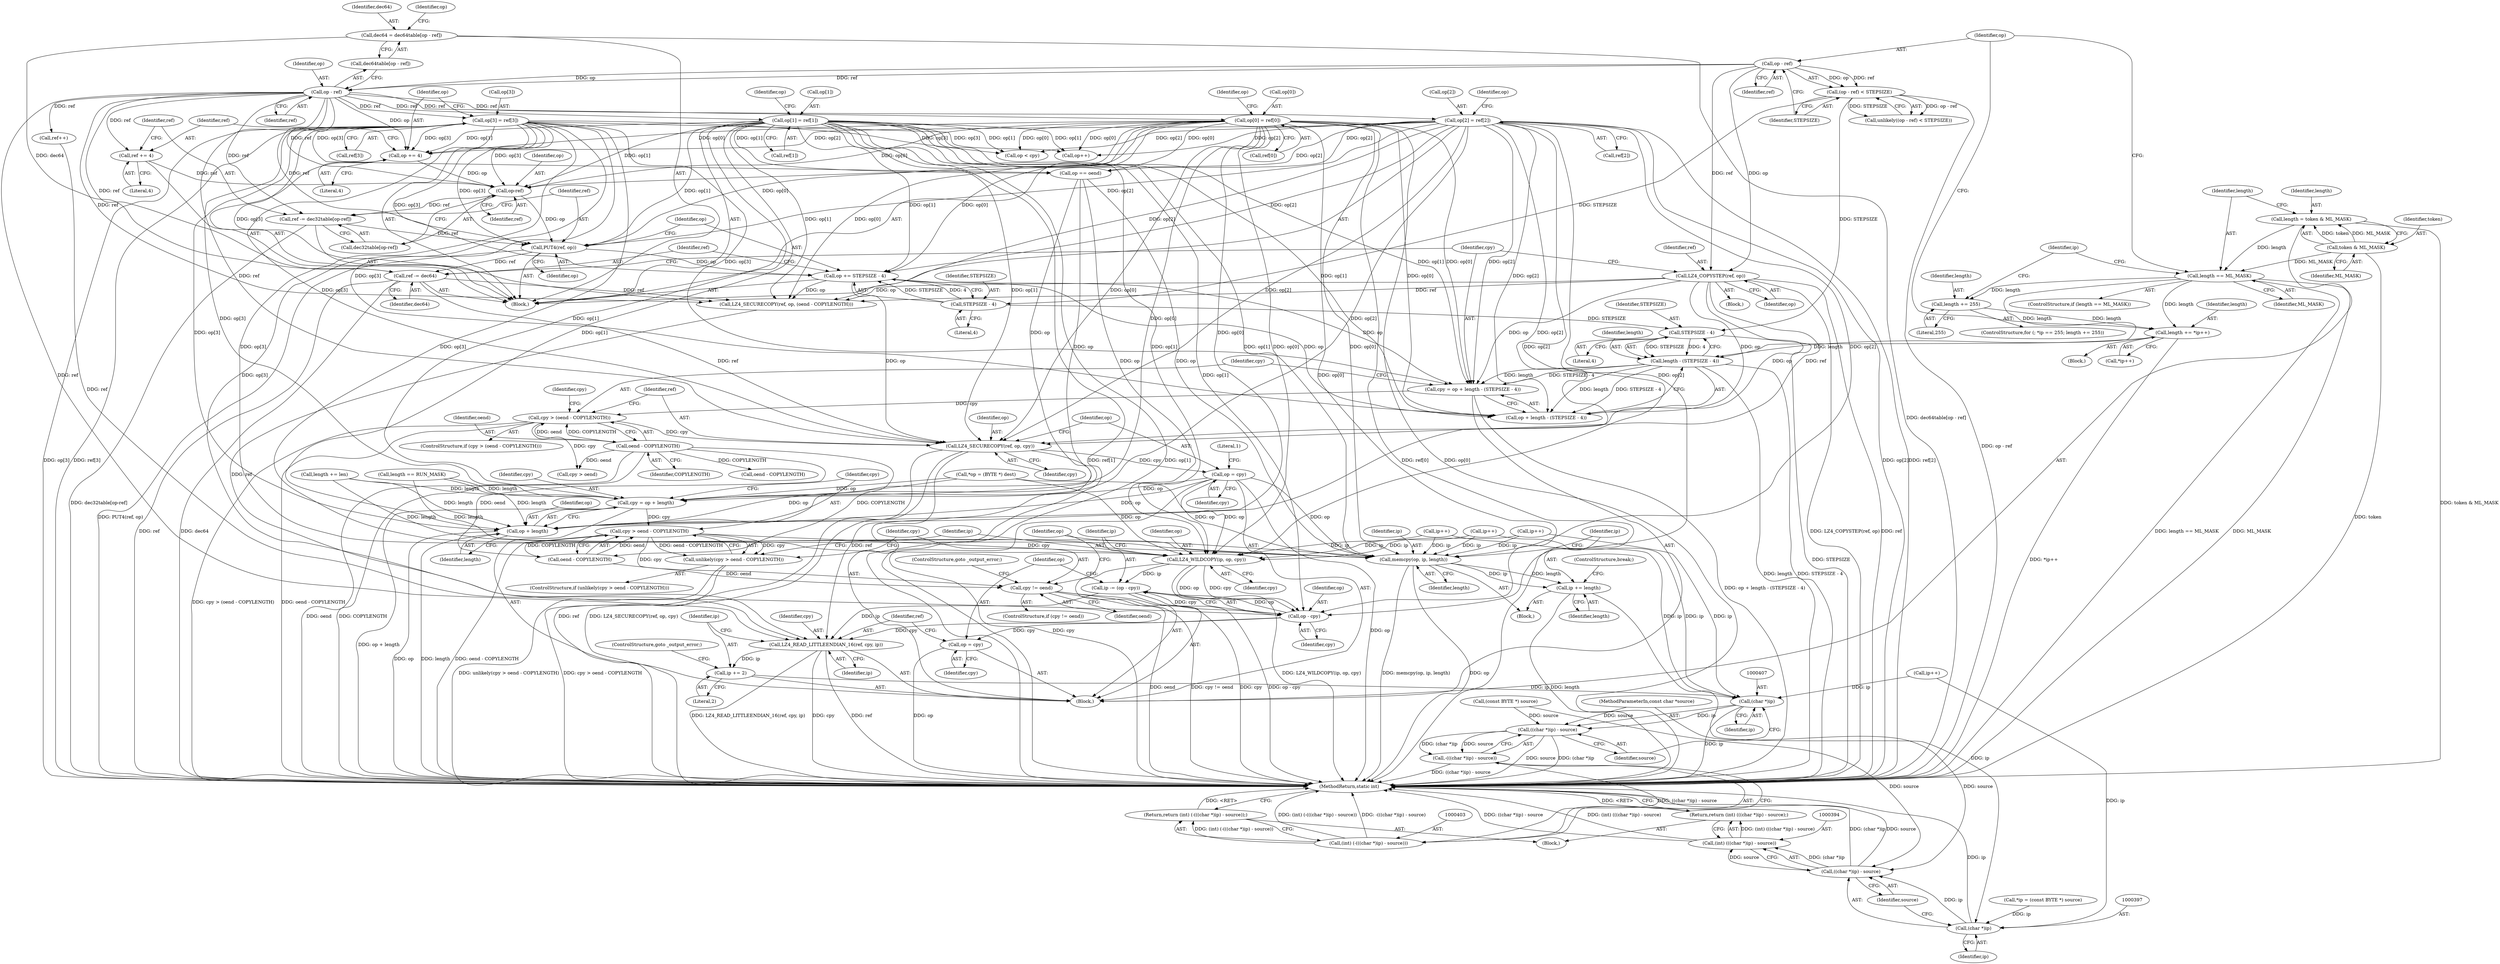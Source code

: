 digraph "0_linux_206204a1162b995e2185275167b22468c00d6b36@pointer" {
"1000385" [label="(Call,LZ4_SECURECOPY(ref, op, cpy))"];
"1000330" [label="(Call,ref -= dec64)"];
"1000274" [label="(Call,dec64 = dec64table[op - ref])"];
"1000322" [label="(Call,PUT4(ref, op))"];
"1000315" [label="(Call,ref -= dec32table[op-ref])"];
"1000319" [label="(Call,op-ref)"];
"1000309" [label="(Call,op += 4)"];
"1000281" [label="(Call,op[0] = ref[0])"];
"1000278" [label="(Call,op - ref)"];
"1000268" [label="(Call,op - ref)"];
"1000295" [label="(Call,op[2] = ref[2])"];
"1000302" [label="(Call,op[3] = ref[3])"];
"1000288" [label="(Call,op[1] = ref[1])"];
"1000312" [label="(Call,ref += 4)"];
"1000335" [label="(Call,LZ4_COPYSTEP(ref, op))"];
"1000325" [label="(Call,op += STEPSIZE - 4)"];
"1000327" [label="(Call,STEPSIZE - 4)"];
"1000267" [label="(Call,(op - ref) < STEPSIZE)"];
"1000348" [label="(Call,cpy > (oend - COPYLENGTH))"];
"1000338" [label="(Call,cpy = op + length - (STEPSIZE - 4))"];
"1000342" [label="(Call,length - (STEPSIZE - 4))"];
"1000260" [label="(Call,length += *ip++)"];
"1000255" [label="(Call,length += 255)"];
"1000246" [label="(Call,length == ML_MASK)"];
"1000240" [label="(Call,length = token & ML_MASK)"];
"1000242" [label="(Call,token & ML_MASK)"];
"1000344" [label="(Call,STEPSIZE - 4)"];
"1000350" [label="(Call,oend - COPYLENGTH)"];
"1000232" [label="(Call,LZ4_READ_LITTLEENDIAN_16(ref, cpy, ip))"];
"1000236" [label="(Call,ip += 2)"];
"1000406" [label="(Call,(char *)ip)"];
"1000405" [label="(Call,((char *)ip) - source)"];
"1000404" [label="(Call,-(((char *)ip) - source))"];
"1000402" [label="(Call,(int) (-(((char *)ip) - source)))"];
"1000401" [label="(Return,return (int) (-(((char *)ip) - source));)"];
"1000389" [label="(Call,op = cpy)"];
"1000194" [label="(Call,cpy = op + length)"];
"1000201" [label="(Call,cpy > oend - COPYLENGTH)"];
"1000200" [label="(Call,unlikely(cpy > oend - COPYLENGTH))"];
"1000208" [label="(Call,cpy != oend)"];
"1000220" [label="(Call,LZ4_WILDCOPY(ip, op, cpy))"];
"1000224" [label="(Call,ip -= (op - cpy))"];
"1000226" [label="(Call,op - cpy)"];
"1000229" [label="(Call,op = cpy)"];
"1000196" [label="(Call,op + length)"];
"1000212" [label="(Call,memcpy(op, ip, length))"];
"1000216" [label="(Call,ip += length)"];
"1000396" [label="(Call,(char *)ip)"];
"1000395" [label="(Call,((char *)ip) - source)"];
"1000393" [label="(Call,(int) (((char *)ip) - source))"];
"1000392" [label="(Return,return (int) (((char *)ip) - source);)"];
"1000195" [label="(Identifier,cpy)"];
"1000227" [label="(Identifier,op)"];
"1000315" [label="(Call,ref -= dec32table[op-ref])"];
"1000316" [label="(Identifier,ref)"];
"1000351" [label="(Identifier,oend)"];
"1000217" [label="(Identifier,ip)"];
"1000387" [label="(Identifier,op)"];
"1000320" [label="(Identifier,op)"];
"1000345" [label="(Identifier,STEPSIZE)"];
"1000328" [label="(Identifier,STEPSIZE)"];
"1000395" [label="(Call,((char *)ip) - source)"];
"1000346" [label="(Literal,4)"];
"1000218" [label="(Identifier,length)"];
"1000317" [label="(Call,dec32table[op-ref])"];
"1000240" [label="(Call,length = token & ML_MASK)"];
"1000219" [label="(ControlStructure,break;)"];
"1000334" [label="(Block,)"];
"1000374" [label="(Call,ref++)"];
"1000410" [label="(MethodReturn,static int)"];
"1000276" [label="(Call,dec64table[op - ref])"];
"1000281" [label="(Call,op[0] = ref[0])"];
"1000272" [label="(Block,)"];
"1000295" [label="(Call,op[2] = ref[2])"];
"1000404" [label="(Call,-(((char *)ip) - source))"];
"1000290" [label="(Identifier,op)"];
"1000248" [label="(Identifier,ML_MASK)"];
"1000329" [label="(Literal,4)"];
"1000386" [label="(Identifier,ref)"];
"1000207" [label="(ControlStructure,if (cpy != oend))"];
"1000392" [label="(Return,return (int) (((char *)ip) - source);)"];
"1000385" [label="(Call,LZ4_SECURECOPY(ref, op, cpy))"];
"1000114" [label="(MethodParameterIn,const char *source)"];
"1000350" [label="(Call,oend - COPYLENGTH)"];
"1000191" [label="(Call,length += len)"];
"1000147" [label="(Block,)"];
"1000167" [label="(Call,ip++)"];
"1000371" [label="(Call,op++)"];
"1000336" [label="(Identifier,ref)"];
"1000321" [label="(Identifier,ref)"];
"1000401" [label="(Return,return (int) (-(((char *)ip) - source));)"];
"1000253" [label="(Identifier,ip)"];
"1000390" [label="(Identifier,op)"];
"1000203" [label="(Call,oend - COPYLENGTH)"];
"1000296" [label="(Call,op[2])"];
"1000236" [label="(Call,ip += 2)"];
"1000342" [label="(Call,length - (STEPSIZE - 4))"];
"1000211" [label="(ControlStructure,goto _output_error;)"];
"1000225" [label="(Identifier,ip)"];
"1000323" [label="(Identifier,ref)"];
"1000366" [label="(Call,op < cpy)"];
"1000200" [label="(Call,unlikely(cpy > oend - COPYLENGTH))"];
"1000299" [label="(Call,ref[2])"];
"1000267" [label="(Call,(op - ref) < STEPSIZE)"];
"1000348" [label="(Call,cpy > (oend - COPYLENGTH))"];
"1000285" [label="(Call,ref[0])"];
"1000288" [label="(Call,op[1] = ref[1])"];
"1000337" [label="(Identifier,op)"];
"1000250" [label="(ControlStructure,for (; *ip == 255; length += 255))"];
"1000326" [label="(Identifier,op)"];
"1000352" [label="(Identifier,COPYLENGTH)"];
"1000232" [label="(Call,LZ4_READ_LITTLEENDIAN_16(ref, cpy, ip))"];
"1000238" [label="(Literal,2)"];
"1000222" [label="(Identifier,op)"];
"1000221" [label="(Identifier,ip)"];
"1000199" [label="(ControlStructure,if (unlikely(cpy > oend - COPYLENGTH)))"];
"1000146" [label="(Literal,1)"];
"1000359" [label="(Call,LZ4_SECURECOPY(ref, op, (oend - COPYLENGTH)))"];
"1000255" [label="(Call,length += 255)"];
"1000121" [label="(Call,(const BYTE *) source)"];
"1000393" [label="(Call,(int) (((char *)ip) - source))"];
"1000194" [label="(Call,cpy = op + length)"];
"1000314" [label="(Literal,4)"];
"1000197" [label="(Identifier,op)"];
"1000344" [label="(Call,STEPSIZE - 4)"];
"1000339" [label="(Identifier,cpy)"];
"1000268" [label="(Call,op - ref)"];
"1000306" [label="(Call,ref[3])"];
"1000274" [label="(Call,dec64 = dec64table[op - ref])"];
"1000280" [label="(Identifier,ref)"];
"1000234" [label="(Identifier,cpy)"];
"1000119" [label="(Call,*ip = (const BYTE *) source)"];
"1000362" [label="(Call,oend - COPYLENGTH)"];
"1000249" [label="(Block,)"];
"1000330" [label="(Call,ref -= dec64)"];
"1000402" [label="(Call,(int) (-(((char *)ip) - source)))"];
"1000325" [label="(Call,op += STEPSIZE - 4)"];
"1000327" [label="(Call,STEPSIZE - 4)"];
"1000322" [label="(Call,PUT4(ref, op))"];
"1000226" [label="(Call,op - cpy)"];
"1000233" [label="(Identifier,ref)"];
"1000206" [label="(Block,)"];
"1000237" [label="(Identifier,ip)"];
"1000389" [label="(Call,op = cpy)"];
"1000159" [label="(Call,length == RUN_MASK)"];
"1000241" [label="(Identifier,length)"];
"1000257" [label="(Literal,255)"];
"1000408" [label="(Identifier,ip)"];
"1000209" [label="(Identifier,cpy)"];
"1000235" [label="(Identifier,ip)"];
"1000262" [label="(Call,*ip++)"];
"1000244" [label="(Identifier,ML_MASK)"];
"1000243" [label="(Identifier,token)"];
"1000335" [label="(Call,LZ4_COPYSTEP(ref, op))"];
"1000356" [label="(Identifier,cpy)"];
"1000215" [label="(Identifier,length)"];
"1000319" [label="(Call,op-ref)"];
"1000231" [label="(Identifier,cpy)"];
"1000198" [label="(Identifier,length)"];
"1000343" [label="(Identifier,length)"];
"1000230" [label="(Identifier,op)"];
"1000338" [label="(Call,cpy = op + length - (STEPSIZE - 4))"];
"1000347" [label="(ControlStructure,if (cpy > (oend - COPYLENGTH)))"];
"1000349" [label="(Identifier,cpy)"];
"1000210" [label="(Identifier,oend)"];
"1000297" [label="(Identifier,op)"];
"1000391" [label="(Identifier,cpy)"];
"1000126" [label="(Call,*op = (BYTE *) dest)"];
"1000279" [label="(Identifier,op)"];
"1000214" [label="(Identifier,ip)"];
"1000312" [label="(Call,ref += 4)"];
"1000331" [label="(Identifier,ref)"];
"1000282" [label="(Call,op[0])"];
"1000220" [label="(Call,LZ4_WILDCOPY(ip, op, cpy))"];
"1000201" [label="(Call,cpy > oend - COPYLENGTH)"];
"1000399" [label="(Identifier,source)"];
"1000269" [label="(Identifier,op)"];
"1000260" [label="(Call,length += *ip++)"];
"1000228" [label="(Identifier,cpy)"];
"1000246" [label="(Call,length == ML_MASK)"];
"1000309" [label="(Call,op += 4)"];
"1000245" [label="(ControlStructure,if (length == ML_MASK))"];
"1000261" [label="(Identifier,length)"];
"1000380" [label="(Call,op == oend)"];
"1000340" [label="(Call,op + length - (STEPSIZE - 4))"];
"1000208" [label="(Call,cpy != oend)"];
"1000275" [label="(Identifier,dec64)"];
"1000256" [label="(Identifier,length)"];
"1000278" [label="(Call,op - ref)"];
"1000117" [label="(Block,)"];
"1000196" [label="(Call,op + length)"];
"1000229" [label="(Call,op = cpy)"];
"1000302" [label="(Call,op[3] = ref[3])"];
"1000216" [label="(Call,ip += length)"];
"1000179" [label="(Call,ip++)"];
"1000409" [label="(Identifier,source)"];
"1000271" [label="(Identifier,STEPSIZE)"];
"1000224" [label="(Call,ip -= (op - cpy))"];
"1000398" [label="(Identifier,ip)"];
"1000311" [label="(Literal,4)"];
"1000270" [label="(Identifier,ref)"];
"1000202" [label="(Identifier,cpy)"];
"1000239" [label="(ControlStructure,goto _output_error;)"];
"1000355" [label="(Call,cpy > oend)"];
"1000406" [label="(Call,(char *)ip)"];
"1000213" [label="(Identifier,op)"];
"1000313" [label="(Identifier,ref)"];
"1000405" [label="(Call,((char *)ip) - source)"];
"1000324" [label="(Identifier,op)"];
"1000151" [label="(Call,ip++)"];
"1000388" [label="(Identifier,cpy)"];
"1000242" [label="(Call,token & ML_MASK)"];
"1000289" [label="(Call,op[1])"];
"1000396" [label="(Call,(char *)ip)"];
"1000212" [label="(Call,memcpy(op, ip, length))"];
"1000292" [label="(Call,ref[1])"];
"1000332" [label="(Identifier,dec64)"];
"1000310" [label="(Identifier,op)"];
"1000303" [label="(Call,op[3])"];
"1000304" [label="(Identifier,op)"];
"1000247" [label="(Identifier,length)"];
"1000283" [label="(Identifier,op)"];
"1000266" [label="(Call,unlikely((op - ref) < STEPSIZE))"];
"1000263" [label="(Call,ip++)"];
"1000223" [label="(Identifier,cpy)"];
"1000385" -> "1000147"  [label="AST: "];
"1000385" -> "1000388"  [label="CFG: "];
"1000386" -> "1000385"  [label="AST: "];
"1000387" -> "1000385"  [label="AST: "];
"1000388" -> "1000385"  [label="AST: "];
"1000390" -> "1000385"  [label="CFG: "];
"1000385" -> "1000410"  [label="DDG: ref"];
"1000385" -> "1000410"  [label="DDG: LZ4_SECURECOPY(ref, op, cpy)"];
"1000385" -> "1000232"  [label="DDG: ref"];
"1000330" -> "1000385"  [label="DDG: ref"];
"1000335" -> "1000385"  [label="DDG: ref"];
"1000335" -> "1000385"  [label="DDG: op"];
"1000278" -> "1000385"  [label="DDG: ref"];
"1000281" -> "1000385"  [label="DDG: op[0]"];
"1000295" -> "1000385"  [label="DDG: op[2]"];
"1000302" -> "1000385"  [label="DDG: op[3]"];
"1000288" -> "1000385"  [label="DDG: op[1]"];
"1000325" -> "1000385"  [label="DDG: op"];
"1000348" -> "1000385"  [label="DDG: cpy"];
"1000385" -> "1000389"  [label="DDG: cpy"];
"1000330" -> "1000272"  [label="AST: "];
"1000330" -> "1000332"  [label="CFG: "];
"1000331" -> "1000330"  [label="AST: "];
"1000332" -> "1000330"  [label="AST: "];
"1000339" -> "1000330"  [label="CFG: "];
"1000330" -> "1000410"  [label="DDG: ref"];
"1000330" -> "1000410"  [label="DDG: dec64"];
"1000274" -> "1000330"  [label="DDG: dec64"];
"1000322" -> "1000330"  [label="DDG: ref"];
"1000278" -> "1000330"  [label="DDG: ref"];
"1000330" -> "1000359"  [label="DDG: ref"];
"1000274" -> "1000272"  [label="AST: "];
"1000274" -> "1000276"  [label="CFG: "];
"1000275" -> "1000274"  [label="AST: "];
"1000276" -> "1000274"  [label="AST: "];
"1000283" -> "1000274"  [label="CFG: "];
"1000274" -> "1000410"  [label="DDG: dec64table[op - ref]"];
"1000322" -> "1000272"  [label="AST: "];
"1000322" -> "1000324"  [label="CFG: "];
"1000323" -> "1000322"  [label="AST: "];
"1000324" -> "1000322"  [label="AST: "];
"1000326" -> "1000322"  [label="CFG: "];
"1000322" -> "1000410"  [label="DDG: PUT4(ref, op)"];
"1000315" -> "1000322"  [label="DDG: ref"];
"1000278" -> "1000322"  [label="DDG: ref"];
"1000281" -> "1000322"  [label="DDG: op[0]"];
"1000295" -> "1000322"  [label="DDG: op[2]"];
"1000302" -> "1000322"  [label="DDG: op[3]"];
"1000288" -> "1000322"  [label="DDG: op[1]"];
"1000319" -> "1000322"  [label="DDG: op"];
"1000322" -> "1000325"  [label="DDG: op"];
"1000315" -> "1000272"  [label="AST: "];
"1000315" -> "1000317"  [label="CFG: "];
"1000316" -> "1000315"  [label="AST: "];
"1000317" -> "1000315"  [label="AST: "];
"1000323" -> "1000315"  [label="CFG: "];
"1000315" -> "1000410"  [label="DDG: dec32table[op-ref]"];
"1000319" -> "1000315"  [label="DDG: ref"];
"1000278" -> "1000315"  [label="DDG: ref"];
"1000319" -> "1000317"  [label="AST: "];
"1000319" -> "1000321"  [label="CFG: "];
"1000320" -> "1000319"  [label="AST: "];
"1000321" -> "1000319"  [label="AST: "];
"1000317" -> "1000319"  [label="CFG: "];
"1000309" -> "1000319"  [label="DDG: op"];
"1000281" -> "1000319"  [label="DDG: op[0]"];
"1000295" -> "1000319"  [label="DDG: op[2]"];
"1000302" -> "1000319"  [label="DDG: op[3]"];
"1000288" -> "1000319"  [label="DDG: op[1]"];
"1000312" -> "1000319"  [label="DDG: ref"];
"1000278" -> "1000319"  [label="DDG: ref"];
"1000309" -> "1000272"  [label="AST: "];
"1000309" -> "1000311"  [label="CFG: "];
"1000310" -> "1000309"  [label="AST: "];
"1000311" -> "1000309"  [label="AST: "];
"1000313" -> "1000309"  [label="CFG: "];
"1000281" -> "1000309"  [label="DDG: op[0]"];
"1000295" -> "1000309"  [label="DDG: op[2]"];
"1000302" -> "1000309"  [label="DDG: op[3]"];
"1000288" -> "1000309"  [label="DDG: op[1]"];
"1000278" -> "1000309"  [label="DDG: op"];
"1000281" -> "1000272"  [label="AST: "];
"1000281" -> "1000285"  [label="CFG: "];
"1000282" -> "1000281"  [label="AST: "];
"1000285" -> "1000281"  [label="AST: "];
"1000290" -> "1000281"  [label="CFG: "];
"1000281" -> "1000410"  [label="DDG: ref[0]"];
"1000281" -> "1000410"  [label="DDG: op[0]"];
"1000281" -> "1000194"  [label="DDG: op[0]"];
"1000281" -> "1000196"  [label="DDG: op[0]"];
"1000281" -> "1000212"  [label="DDG: op[0]"];
"1000281" -> "1000220"  [label="DDG: op[0]"];
"1000281" -> "1000226"  [label="DDG: op[0]"];
"1000278" -> "1000281"  [label="DDG: ref"];
"1000281" -> "1000325"  [label="DDG: op[0]"];
"1000281" -> "1000338"  [label="DDG: op[0]"];
"1000281" -> "1000340"  [label="DDG: op[0]"];
"1000281" -> "1000359"  [label="DDG: op[0]"];
"1000281" -> "1000366"  [label="DDG: op[0]"];
"1000281" -> "1000371"  [label="DDG: op[0]"];
"1000281" -> "1000380"  [label="DDG: op[0]"];
"1000278" -> "1000276"  [label="AST: "];
"1000278" -> "1000280"  [label="CFG: "];
"1000279" -> "1000278"  [label="AST: "];
"1000280" -> "1000278"  [label="AST: "];
"1000276" -> "1000278"  [label="CFG: "];
"1000278" -> "1000232"  [label="DDG: ref"];
"1000268" -> "1000278"  [label="DDG: op"];
"1000268" -> "1000278"  [label="DDG: ref"];
"1000278" -> "1000288"  [label="DDG: ref"];
"1000278" -> "1000295"  [label="DDG: ref"];
"1000278" -> "1000302"  [label="DDG: ref"];
"1000278" -> "1000312"  [label="DDG: ref"];
"1000278" -> "1000359"  [label="DDG: ref"];
"1000278" -> "1000374"  [label="DDG: ref"];
"1000268" -> "1000267"  [label="AST: "];
"1000268" -> "1000270"  [label="CFG: "];
"1000269" -> "1000268"  [label="AST: "];
"1000270" -> "1000268"  [label="AST: "];
"1000271" -> "1000268"  [label="CFG: "];
"1000268" -> "1000267"  [label="DDG: op"];
"1000268" -> "1000267"  [label="DDG: ref"];
"1000268" -> "1000335"  [label="DDG: ref"];
"1000268" -> "1000335"  [label="DDG: op"];
"1000295" -> "1000272"  [label="AST: "];
"1000295" -> "1000299"  [label="CFG: "];
"1000296" -> "1000295"  [label="AST: "];
"1000299" -> "1000295"  [label="AST: "];
"1000304" -> "1000295"  [label="CFG: "];
"1000295" -> "1000410"  [label="DDG: op[2]"];
"1000295" -> "1000410"  [label="DDG: ref[2]"];
"1000295" -> "1000194"  [label="DDG: op[2]"];
"1000295" -> "1000196"  [label="DDG: op[2]"];
"1000295" -> "1000212"  [label="DDG: op[2]"];
"1000295" -> "1000220"  [label="DDG: op[2]"];
"1000295" -> "1000226"  [label="DDG: op[2]"];
"1000295" -> "1000325"  [label="DDG: op[2]"];
"1000295" -> "1000338"  [label="DDG: op[2]"];
"1000295" -> "1000340"  [label="DDG: op[2]"];
"1000295" -> "1000359"  [label="DDG: op[2]"];
"1000295" -> "1000366"  [label="DDG: op[2]"];
"1000295" -> "1000371"  [label="DDG: op[2]"];
"1000295" -> "1000380"  [label="DDG: op[2]"];
"1000302" -> "1000272"  [label="AST: "];
"1000302" -> "1000306"  [label="CFG: "];
"1000303" -> "1000302"  [label="AST: "];
"1000306" -> "1000302"  [label="AST: "];
"1000310" -> "1000302"  [label="CFG: "];
"1000302" -> "1000410"  [label="DDG: op[3]"];
"1000302" -> "1000410"  [label="DDG: ref[3]"];
"1000302" -> "1000194"  [label="DDG: op[3]"];
"1000302" -> "1000196"  [label="DDG: op[3]"];
"1000302" -> "1000212"  [label="DDG: op[3]"];
"1000302" -> "1000220"  [label="DDG: op[3]"];
"1000302" -> "1000226"  [label="DDG: op[3]"];
"1000302" -> "1000325"  [label="DDG: op[3]"];
"1000302" -> "1000338"  [label="DDG: op[3]"];
"1000302" -> "1000340"  [label="DDG: op[3]"];
"1000302" -> "1000359"  [label="DDG: op[3]"];
"1000302" -> "1000366"  [label="DDG: op[3]"];
"1000302" -> "1000371"  [label="DDG: op[3]"];
"1000302" -> "1000380"  [label="DDG: op[3]"];
"1000288" -> "1000272"  [label="AST: "];
"1000288" -> "1000292"  [label="CFG: "];
"1000289" -> "1000288"  [label="AST: "];
"1000292" -> "1000288"  [label="AST: "];
"1000297" -> "1000288"  [label="CFG: "];
"1000288" -> "1000410"  [label="DDG: ref[1]"];
"1000288" -> "1000410"  [label="DDG: op[1]"];
"1000288" -> "1000194"  [label="DDG: op[1]"];
"1000288" -> "1000196"  [label="DDG: op[1]"];
"1000288" -> "1000212"  [label="DDG: op[1]"];
"1000288" -> "1000220"  [label="DDG: op[1]"];
"1000288" -> "1000226"  [label="DDG: op[1]"];
"1000288" -> "1000325"  [label="DDG: op[1]"];
"1000288" -> "1000338"  [label="DDG: op[1]"];
"1000288" -> "1000340"  [label="DDG: op[1]"];
"1000288" -> "1000359"  [label="DDG: op[1]"];
"1000288" -> "1000366"  [label="DDG: op[1]"];
"1000288" -> "1000371"  [label="DDG: op[1]"];
"1000288" -> "1000380"  [label="DDG: op[1]"];
"1000312" -> "1000272"  [label="AST: "];
"1000312" -> "1000314"  [label="CFG: "];
"1000313" -> "1000312"  [label="AST: "];
"1000314" -> "1000312"  [label="AST: "];
"1000316" -> "1000312"  [label="CFG: "];
"1000335" -> "1000334"  [label="AST: "];
"1000335" -> "1000337"  [label="CFG: "];
"1000336" -> "1000335"  [label="AST: "];
"1000337" -> "1000335"  [label="AST: "];
"1000339" -> "1000335"  [label="CFG: "];
"1000335" -> "1000410"  [label="DDG: ref"];
"1000335" -> "1000410"  [label="DDG: LZ4_COPYSTEP(ref, op)"];
"1000335" -> "1000338"  [label="DDG: op"];
"1000335" -> "1000340"  [label="DDG: op"];
"1000335" -> "1000359"  [label="DDG: ref"];
"1000335" -> "1000359"  [label="DDG: op"];
"1000325" -> "1000272"  [label="AST: "];
"1000325" -> "1000327"  [label="CFG: "];
"1000326" -> "1000325"  [label="AST: "];
"1000327" -> "1000325"  [label="AST: "];
"1000331" -> "1000325"  [label="CFG: "];
"1000327" -> "1000325"  [label="DDG: STEPSIZE"];
"1000327" -> "1000325"  [label="DDG: 4"];
"1000325" -> "1000338"  [label="DDG: op"];
"1000325" -> "1000340"  [label="DDG: op"];
"1000325" -> "1000359"  [label="DDG: op"];
"1000327" -> "1000329"  [label="CFG: "];
"1000328" -> "1000327"  [label="AST: "];
"1000329" -> "1000327"  [label="AST: "];
"1000267" -> "1000327"  [label="DDG: STEPSIZE"];
"1000327" -> "1000344"  [label="DDG: STEPSIZE"];
"1000267" -> "1000266"  [label="AST: "];
"1000267" -> "1000271"  [label="CFG: "];
"1000271" -> "1000267"  [label="AST: "];
"1000266" -> "1000267"  [label="CFG: "];
"1000267" -> "1000410"  [label="DDG: op - ref"];
"1000267" -> "1000266"  [label="DDG: op - ref"];
"1000267" -> "1000266"  [label="DDG: STEPSIZE"];
"1000267" -> "1000344"  [label="DDG: STEPSIZE"];
"1000348" -> "1000347"  [label="AST: "];
"1000348" -> "1000350"  [label="CFG: "];
"1000349" -> "1000348"  [label="AST: "];
"1000350" -> "1000348"  [label="AST: "];
"1000356" -> "1000348"  [label="CFG: "];
"1000386" -> "1000348"  [label="CFG: "];
"1000348" -> "1000410"  [label="DDG: cpy > (oend - COPYLENGTH)"];
"1000348" -> "1000410"  [label="DDG: oend - COPYLENGTH"];
"1000338" -> "1000348"  [label="DDG: cpy"];
"1000350" -> "1000348"  [label="DDG: oend"];
"1000350" -> "1000348"  [label="DDG: COPYLENGTH"];
"1000348" -> "1000355"  [label="DDG: cpy"];
"1000338" -> "1000147"  [label="AST: "];
"1000338" -> "1000340"  [label="CFG: "];
"1000339" -> "1000338"  [label="AST: "];
"1000340" -> "1000338"  [label="AST: "];
"1000349" -> "1000338"  [label="CFG: "];
"1000338" -> "1000410"  [label="DDG: op + length - (STEPSIZE - 4)"];
"1000342" -> "1000338"  [label="DDG: length"];
"1000342" -> "1000338"  [label="DDG: STEPSIZE - 4"];
"1000342" -> "1000340"  [label="AST: "];
"1000342" -> "1000344"  [label="CFG: "];
"1000343" -> "1000342"  [label="AST: "];
"1000344" -> "1000342"  [label="AST: "];
"1000340" -> "1000342"  [label="CFG: "];
"1000342" -> "1000410"  [label="DDG: STEPSIZE - 4"];
"1000342" -> "1000410"  [label="DDG: length"];
"1000342" -> "1000340"  [label="DDG: length"];
"1000342" -> "1000340"  [label="DDG: STEPSIZE - 4"];
"1000260" -> "1000342"  [label="DDG: length"];
"1000246" -> "1000342"  [label="DDG: length"];
"1000344" -> "1000342"  [label="DDG: STEPSIZE"];
"1000344" -> "1000342"  [label="DDG: 4"];
"1000260" -> "1000249"  [label="AST: "];
"1000260" -> "1000262"  [label="CFG: "];
"1000261" -> "1000260"  [label="AST: "];
"1000262" -> "1000260"  [label="AST: "];
"1000269" -> "1000260"  [label="CFG: "];
"1000260" -> "1000410"  [label="DDG: *ip++"];
"1000255" -> "1000260"  [label="DDG: length"];
"1000246" -> "1000260"  [label="DDG: length"];
"1000255" -> "1000250"  [label="AST: "];
"1000255" -> "1000257"  [label="CFG: "];
"1000256" -> "1000255"  [label="AST: "];
"1000257" -> "1000255"  [label="AST: "];
"1000253" -> "1000255"  [label="CFG: "];
"1000246" -> "1000255"  [label="DDG: length"];
"1000246" -> "1000245"  [label="AST: "];
"1000246" -> "1000248"  [label="CFG: "];
"1000247" -> "1000246"  [label="AST: "];
"1000248" -> "1000246"  [label="AST: "];
"1000253" -> "1000246"  [label="CFG: "];
"1000269" -> "1000246"  [label="CFG: "];
"1000246" -> "1000410"  [label="DDG: ML_MASK"];
"1000246" -> "1000410"  [label="DDG: length == ML_MASK"];
"1000240" -> "1000246"  [label="DDG: length"];
"1000242" -> "1000246"  [label="DDG: ML_MASK"];
"1000240" -> "1000147"  [label="AST: "];
"1000240" -> "1000242"  [label="CFG: "];
"1000241" -> "1000240"  [label="AST: "];
"1000242" -> "1000240"  [label="AST: "];
"1000247" -> "1000240"  [label="CFG: "];
"1000240" -> "1000410"  [label="DDG: token & ML_MASK"];
"1000242" -> "1000240"  [label="DDG: token"];
"1000242" -> "1000240"  [label="DDG: ML_MASK"];
"1000242" -> "1000244"  [label="CFG: "];
"1000243" -> "1000242"  [label="AST: "];
"1000244" -> "1000242"  [label="AST: "];
"1000242" -> "1000410"  [label="DDG: token"];
"1000344" -> "1000346"  [label="CFG: "];
"1000345" -> "1000344"  [label="AST: "];
"1000346" -> "1000344"  [label="AST: "];
"1000344" -> "1000410"  [label="DDG: STEPSIZE"];
"1000350" -> "1000352"  [label="CFG: "];
"1000351" -> "1000350"  [label="AST: "];
"1000352" -> "1000350"  [label="AST: "];
"1000350" -> "1000410"  [label="DDG: oend"];
"1000350" -> "1000410"  [label="DDG: COPYLENGTH"];
"1000350" -> "1000203"  [label="DDG: oend"];
"1000350" -> "1000203"  [label="DDG: COPYLENGTH"];
"1000350" -> "1000355"  [label="DDG: oend"];
"1000350" -> "1000362"  [label="DDG: COPYLENGTH"];
"1000232" -> "1000147"  [label="AST: "];
"1000232" -> "1000235"  [label="CFG: "];
"1000233" -> "1000232"  [label="AST: "];
"1000234" -> "1000232"  [label="AST: "];
"1000235" -> "1000232"  [label="AST: "];
"1000237" -> "1000232"  [label="CFG: "];
"1000232" -> "1000410"  [label="DDG: ref"];
"1000232" -> "1000410"  [label="DDG: LZ4_READ_LITTLEENDIAN_16(ref, cpy, ip)"];
"1000232" -> "1000410"  [label="DDG: cpy"];
"1000374" -> "1000232"  [label="DDG: ref"];
"1000359" -> "1000232"  [label="DDG: ref"];
"1000226" -> "1000232"  [label="DDG: cpy"];
"1000224" -> "1000232"  [label="DDG: ip"];
"1000232" -> "1000236"  [label="DDG: ip"];
"1000236" -> "1000147"  [label="AST: "];
"1000236" -> "1000238"  [label="CFG: "];
"1000237" -> "1000236"  [label="AST: "];
"1000238" -> "1000236"  [label="AST: "];
"1000239" -> "1000236"  [label="CFG: "];
"1000236" -> "1000406"  [label="DDG: ip"];
"1000406" -> "1000405"  [label="AST: "];
"1000406" -> "1000408"  [label="CFG: "];
"1000407" -> "1000406"  [label="AST: "];
"1000408" -> "1000406"  [label="AST: "];
"1000409" -> "1000406"  [label="CFG: "];
"1000406" -> "1000410"  [label="DDG: ip"];
"1000406" -> "1000405"  [label="DDG: ip"];
"1000167" -> "1000406"  [label="DDG: ip"];
"1000151" -> "1000406"  [label="DDG: ip"];
"1000263" -> "1000406"  [label="DDG: ip"];
"1000179" -> "1000406"  [label="DDG: ip"];
"1000405" -> "1000404"  [label="AST: "];
"1000405" -> "1000409"  [label="CFG: "];
"1000409" -> "1000405"  [label="AST: "];
"1000404" -> "1000405"  [label="CFG: "];
"1000405" -> "1000410"  [label="DDG: source"];
"1000405" -> "1000410"  [label="DDG: (char *)ip"];
"1000405" -> "1000404"  [label="DDG: (char *)ip"];
"1000405" -> "1000404"  [label="DDG: source"];
"1000121" -> "1000405"  [label="DDG: source"];
"1000114" -> "1000405"  [label="DDG: source"];
"1000404" -> "1000402"  [label="AST: "];
"1000402" -> "1000404"  [label="CFG: "];
"1000404" -> "1000410"  [label="DDG: ((char *)ip) - source"];
"1000404" -> "1000402"  [label="DDG: ((char *)ip) - source"];
"1000402" -> "1000401"  [label="AST: "];
"1000403" -> "1000402"  [label="AST: "];
"1000401" -> "1000402"  [label="CFG: "];
"1000402" -> "1000410"  [label="DDG: -(((char *)ip) - source)"];
"1000402" -> "1000410"  [label="DDG: (int) (-(((char *)ip) - source))"];
"1000402" -> "1000401"  [label="DDG: (int) (-(((char *)ip) - source))"];
"1000401" -> "1000117"  [label="AST: "];
"1000410" -> "1000401"  [label="CFG: "];
"1000401" -> "1000410"  [label="DDG: <RET>"];
"1000389" -> "1000147"  [label="AST: "];
"1000389" -> "1000391"  [label="CFG: "];
"1000390" -> "1000389"  [label="AST: "];
"1000391" -> "1000389"  [label="AST: "];
"1000146" -> "1000389"  [label="CFG: "];
"1000389" -> "1000410"  [label="DDG: op"];
"1000389" -> "1000410"  [label="DDG: cpy"];
"1000389" -> "1000194"  [label="DDG: op"];
"1000389" -> "1000196"  [label="DDG: op"];
"1000389" -> "1000212"  [label="DDG: op"];
"1000389" -> "1000220"  [label="DDG: op"];
"1000194" -> "1000147"  [label="AST: "];
"1000194" -> "1000196"  [label="CFG: "];
"1000195" -> "1000194"  [label="AST: "];
"1000196" -> "1000194"  [label="AST: "];
"1000202" -> "1000194"  [label="CFG: "];
"1000194" -> "1000410"  [label="DDG: op + length"];
"1000380" -> "1000194"  [label="DDG: op"];
"1000126" -> "1000194"  [label="DDG: op"];
"1000159" -> "1000194"  [label="DDG: length"];
"1000191" -> "1000194"  [label="DDG: length"];
"1000194" -> "1000201"  [label="DDG: cpy"];
"1000201" -> "1000200"  [label="AST: "];
"1000201" -> "1000203"  [label="CFG: "];
"1000202" -> "1000201"  [label="AST: "];
"1000203" -> "1000201"  [label="AST: "];
"1000200" -> "1000201"  [label="CFG: "];
"1000201" -> "1000410"  [label="DDG: oend - COPYLENGTH"];
"1000201" -> "1000200"  [label="DDG: cpy"];
"1000201" -> "1000200"  [label="DDG: oend - COPYLENGTH"];
"1000203" -> "1000201"  [label="DDG: oend"];
"1000203" -> "1000201"  [label="DDG: COPYLENGTH"];
"1000201" -> "1000208"  [label="DDG: cpy"];
"1000201" -> "1000220"  [label="DDG: cpy"];
"1000200" -> "1000199"  [label="AST: "];
"1000209" -> "1000200"  [label="CFG: "];
"1000221" -> "1000200"  [label="CFG: "];
"1000200" -> "1000410"  [label="DDG: cpy > oend - COPYLENGTH"];
"1000200" -> "1000410"  [label="DDG: unlikely(cpy > oend - COPYLENGTH)"];
"1000208" -> "1000207"  [label="AST: "];
"1000208" -> "1000210"  [label="CFG: "];
"1000209" -> "1000208"  [label="AST: "];
"1000210" -> "1000208"  [label="AST: "];
"1000211" -> "1000208"  [label="CFG: "];
"1000213" -> "1000208"  [label="CFG: "];
"1000208" -> "1000410"  [label="DDG: cpy"];
"1000208" -> "1000410"  [label="DDG: oend"];
"1000208" -> "1000410"  [label="DDG: cpy != oend"];
"1000203" -> "1000208"  [label="DDG: oend"];
"1000220" -> "1000147"  [label="AST: "];
"1000220" -> "1000223"  [label="CFG: "];
"1000221" -> "1000220"  [label="AST: "];
"1000222" -> "1000220"  [label="AST: "];
"1000223" -> "1000220"  [label="AST: "];
"1000225" -> "1000220"  [label="CFG: "];
"1000220" -> "1000410"  [label="DDG: LZ4_WILDCOPY(ip, op, cpy)"];
"1000167" -> "1000220"  [label="DDG: ip"];
"1000151" -> "1000220"  [label="DDG: ip"];
"1000179" -> "1000220"  [label="DDG: ip"];
"1000380" -> "1000220"  [label="DDG: op"];
"1000126" -> "1000220"  [label="DDG: op"];
"1000220" -> "1000224"  [label="DDG: ip"];
"1000220" -> "1000226"  [label="DDG: op"];
"1000220" -> "1000226"  [label="DDG: cpy"];
"1000224" -> "1000147"  [label="AST: "];
"1000224" -> "1000226"  [label="CFG: "];
"1000225" -> "1000224"  [label="AST: "];
"1000226" -> "1000224"  [label="AST: "];
"1000230" -> "1000224"  [label="CFG: "];
"1000224" -> "1000410"  [label="DDG: op - cpy"];
"1000226" -> "1000224"  [label="DDG: op"];
"1000226" -> "1000224"  [label="DDG: cpy"];
"1000226" -> "1000228"  [label="CFG: "];
"1000227" -> "1000226"  [label="AST: "];
"1000228" -> "1000226"  [label="AST: "];
"1000226" -> "1000229"  [label="DDG: cpy"];
"1000229" -> "1000147"  [label="AST: "];
"1000229" -> "1000231"  [label="CFG: "];
"1000230" -> "1000229"  [label="AST: "];
"1000231" -> "1000229"  [label="AST: "];
"1000233" -> "1000229"  [label="CFG: "];
"1000229" -> "1000410"  [label="DDG: op"];
"1000196" -> "1000198"  [label="CFG: "];
"1000197" -> "1000196"  [label="AST: "];
"1000198" -> "1000196"  [label="AST: "];
"1000196" -> "1000410"  [label="DDG: op"];
"1000196" -> "1000410"  [label="DDG: length"];
"1000380" -> "1000196"  [label="DDG: op"];
"1000126" -> "1000196"  [label="DDG: op"];
"1000159" -> "1000196"  [label="DDG: length"];
"1000191" -> "1000196"  [label="DDG: length"];
"1000212" -> "1000206"  [label="AST: "];
"1000212" -> "1000215"  [label="CFG: "];
"1000213" -> "1000212"  [label="AST: "];
"1000214" -> "1000212"  [label="AST: "];
"1000215" -> "1000212"  [label="AST: "];
"1000217" -> "1000212"  [label="CFG: "];
"1000212" -> "1000410"  [label="DDG: memcpy(op, ip, length)"];
"1000212" -> "1000410"  [label="DDG: op"];
"1000380" -> "1000212"  [label="DDG: op"];
"1000126" -> "1000212"  [label="DDG: op"];
"1000167" -> "1000212"  [label="DDG: ip"];
"1000151" -> "1000212"  [label="DDG: ip"];
"1000179" -> "1000212"  [label="DDG: ip"];
"1000159" -> "1000212"  [label="DDG: length"];
"1000191" -> "1000212"  [label="DDG: length"];
"1000212" -> "1000216"  [label="DDG: length"];
"1000212" -> "1000216"  [label="DDG: ip"];
"1000216" -> "1000206"  [label="AST: "];
"1000216" -> "1000218"  [label="CFG: "];
"1000217" -> "1000216"  [label="AST: "];
"1000218" -> "1000216"  [label="AST: "];
"1000219" -> "1000216"  [label="CFG: "];
"1000216" -> "1000410"  [label="DDG: length"];
"1000216" -> "1000396"  [label="DDG: ip"];
"1000396" -> "1000395"  [label="AST: "];
"1000396" -> "1000398"  [label="CFG: "];
"1000397" -> "1000396"  [label="AST: "];
"1000398" -> "1000396"  [label="AST: "];
"1000399" -> "1000396"  [label="CFG: "];
"1000396" -> "1000410"  [label="DDG: ip"];
"1000396" -> "1000395"  [label="DDG: ip"];
"1000263" -> "1000396"  [label="DDG: ip"];
"1000119" -> "1000396"  [label="DDG: ip"];
"1000395" -> "1000393"  [label="AST: "];
"1000395" -> "1000399"  [label="CFG: "];
"1000399" -> "1000395"  [label="AST: "];
"1000393" -> "1000395"  [label="CFG: "];
"1000395" -> "1000410"  [label="DDG: (char *)ip"];
"1000395" -> "1000410"  [label="DDG: source"];
"1000395" -> "1000393"  [label="DDG: (char *)ip"];
"1000395" -> "1000393"  [label="DDG: source"];
"1000121" -> "1000395"  [label="DDG: source"];
"1000114" -> "1000395"  [label="DDG: source"];
"1000393" -> "1000392"  [label="AST: "];
"1000394" -> "1000393"  [label="AST: "];
"1000392" -> "1000393"  [label="CFG: "];
"1000393" -> "1000410"  [label="DDG: (int) (((char *)ip) - source)"];
"1000393" -> "1000410"  [label="DDG: ((char *)ip) - source"];
"1000393" -> "1000392"  [label="DDG: (int) (((char *)ip) - source)"];
"1000392" -> "1000117"  [label="AST: "];
"1000410" -> "1000392"  [label="CFG: "];
"1000392" -> "1000410"  [label="DDG: <RET>"];
}
